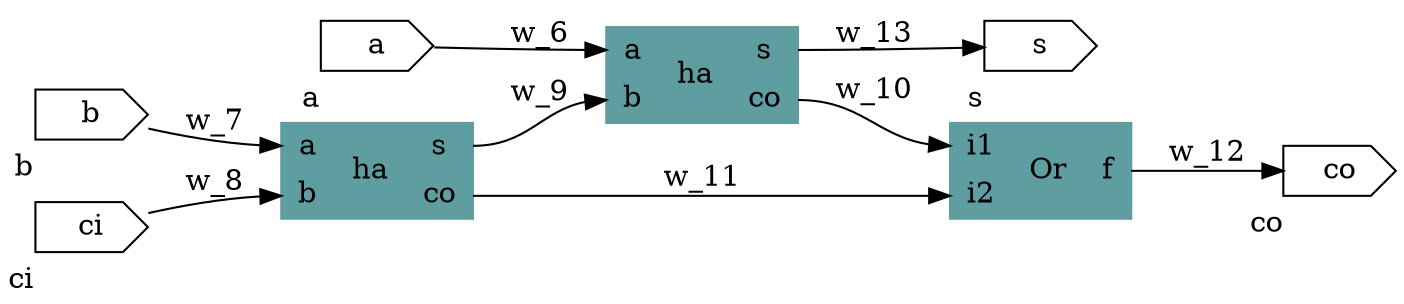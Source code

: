 digraph G {
  graph [rankdir = LR];
  ha_0[ shape=record; style=filled ; color=cadetblue ; label="{ {<a>a|<b>b}| ha | {<s>s|<co>co} }"];
  ha_1[ shape=record; style=filled ; color=cadetblue ; label="{ {<a>a|<b>b}| ha | {<s>s|<co>co} }"];
  Or_4[ shape=record; style=filled ; color=cadetblue ; label="{ {<i1>i1|<i2>i2}| Or | {<f>f} }"];
  a[shape=cds xlabel="a"];
  b[shape=cds xlabel="b"];
  ci[shape=cds xlabel="ci"];
  s[shape=cds xlabel="s"];
  co[shape=cds xlabel="co"];
  a -> ha_1:a [label="w_6"]/* pin */
  b -> ha_0:a [label="w_7"]/* pin */
  ci -> ha_0:b [label="w_8"]/* pin */
  ha_0:s -> ha_1:b[label="w_9"]; /* tag3 */
  ha_0:co -> Or_4:i2[label="w_11"]; /* tag3 */
  ha_1:s -> s[label="w_13"]; /* tag3 */
  ha_1:co -> Or_4:i1[label="w_10"]; /* tag3 */
  Or_4:f -> co[label="w_12"]; /* tag3 */
}
